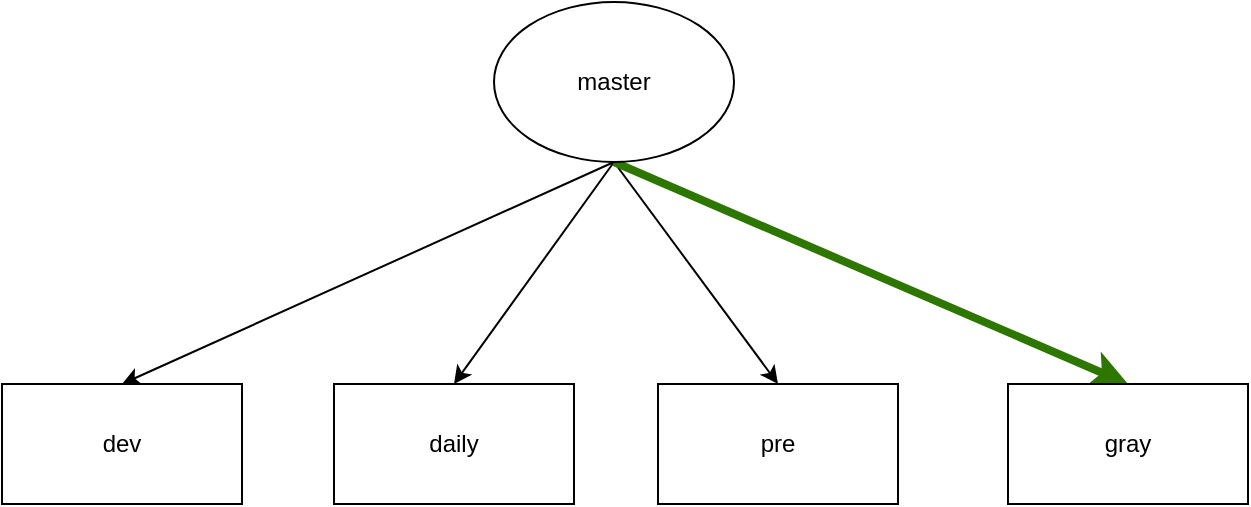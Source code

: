 <mxfile version="14.8.5" type="github">
  <diagram id="s3pFUjLe2eQD0npNgUDj" name="第 1 页">
    <mxGraphModel dx="865" dy="556" grid="0" gridSize="10" guides="1" tooltips="1" connect="1" arrows="1" fold="1" page="1" pageScale="1" pageWidth="827" pageHeight="1169" math="0" shadow="0">
      <root>
        <mxCell id="0" />
        <mxCell id="1" parent="0" />
        <mxCell id="ru76uHa1ws_zug5KNI6n-6" style="rounded=0;orthogonalLoop=1;jettySize=auto;html=1;entryX=0.5;entryY=0;entryDx=0;entryDy=0;exitX=0.5;exitY=1;exitDx=0;exitDy=0;" edge="1" parent="1" source="ru76uHa1ws_zug5KNI6n-1" target="ru76uHa1ws_zug5KNI6n-2">
          <mxGeometry relative="1" as="geometry" />
        </mxCell>
        <mxCell id="ru76uHa1ws_zug5KNI6n-7" style="edgeStyle=none;rounded=0;orthogonalLoop=1;jettySize=auto;html=1;entryX=0.5;entryY=0;entryDx=0;entryDy=0;exitX=0.5;exitY=1;exitDx=0;exitDy=0;" edge="1" parent="1" source="ru76uHa1ws_zug5KNI6n-1" target="ru76uHa1ws_zug5KNI6n-3">
          <mxGeometry relative="1" as="geometry" />
        </mxCell>
        <mxCell id="ru76uHa1ws_zug5KNI6n-8" style="edgeStyle=none;rounded=0;orthogonalLoop=1;jettySize=auto;html=1;entryX=0.5;entryY=0;entryDx=0;entryDy=0;exitX=0.5;exitY=1;exitDx=0;exitDy=0;" edge="1" parent="1" source="ru76uHa1ws_zug5KNI6n-1" target="ru76uHa1ws_zug5KNI6n-4">
          <mxGeometry relative="1" as="geometry" />
        </mxCell>
        <mxCell id="ru76uHa1ws_zug5KNI6n-9" style="edgeStyle=none;rounded=1;orthogonalLoop=1;jettySize=auto;html=1;entryX=0.5;entryY=0;entryDx=0;entryDy=0;exitX=0.5;exitY=1;exitDx=0;exitDy=0;fillColor=#60a917;strokeColor=#2D7600;strokeWidth=4;" edge="1" parent="1" source="ru76uHa1ws_zug5KNI6n-1" target="ru76uHa1ws_zug5KNI6n-5">
          <mxGeometry relative="1" as="geometry" />
        </mxCell>
        <mxCell id="ru76uHa1ws_zug5KNI6n-1" value="master" style="ellipse;whiteSpace=wrap;html=1;" vertex="1" parent="1">
          <mxGeometry x="363" y="185" width="120" height="80" as="geometry" />
        </mxCell>
        <mxCell id="ru76uHa1ws_zug5KNI6n-2" value="dev" style="rounded=0;whiteSpace=wrap;html=1;" vertex="1" parent="1">
          <mxGeometry x="117" y="376" width="120" height="60" as="geometry" />
        </mxCell>
        <mxCell id="ru76uHa1ws_zug5KNI6n-3" value="daily" style="rounded=0;whiteSpace=wrap;html=1;" vertex="1" parent="1">
          <mxGeometry x="283" y="376" width="120" height="60" as="geometry" />
        </mxCell>
        <mxCell id="ru76uHa1ws_zug5KNI6n-4" value="pre" style="rounded=0;whiteSpace=wrap;html=1;" vertex="1" parent="1">
          <mxGeometry x="445" y="376" width="120" height="60" as="geometry" />
        </mxCell>
        <mxCell id="ru76uHa1ws_zug5KNI6n-5" value="gray" style="rounded=0;whiteSpace=wrap;html=1;" vertex="1" parent="1">
          <mxGeometry x="620" y="376" width="120" height="60" as="geometry" />
        </mxCell>
      </root>
    </mxGraphModel>
  </diagram>
</mxfile>
